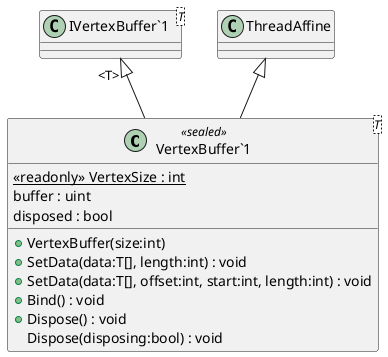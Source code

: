 @startuml
class "VertexBuffer`1"<T> <<sealed>> {
    {static} <<readonly>> VertexSize : int
    buffer : uint
    disposed : bool
    + VertexBuffer(size:int)
    + SetData(data:T[], length:int) : void
    + SetData(data:T[], offset:int, start:int, length:int) : void
    + Bind() : void
    + Dispose() : void
    Dispose(disposing:bool) : void
}
class "IVertexBuffer`1"<T> {
}
ThreadAffine <|-- "VertexBuffer`1"
"IVertexBuffer`1" "<T>" <|-- "VertexBuffer`1"
@enduml
